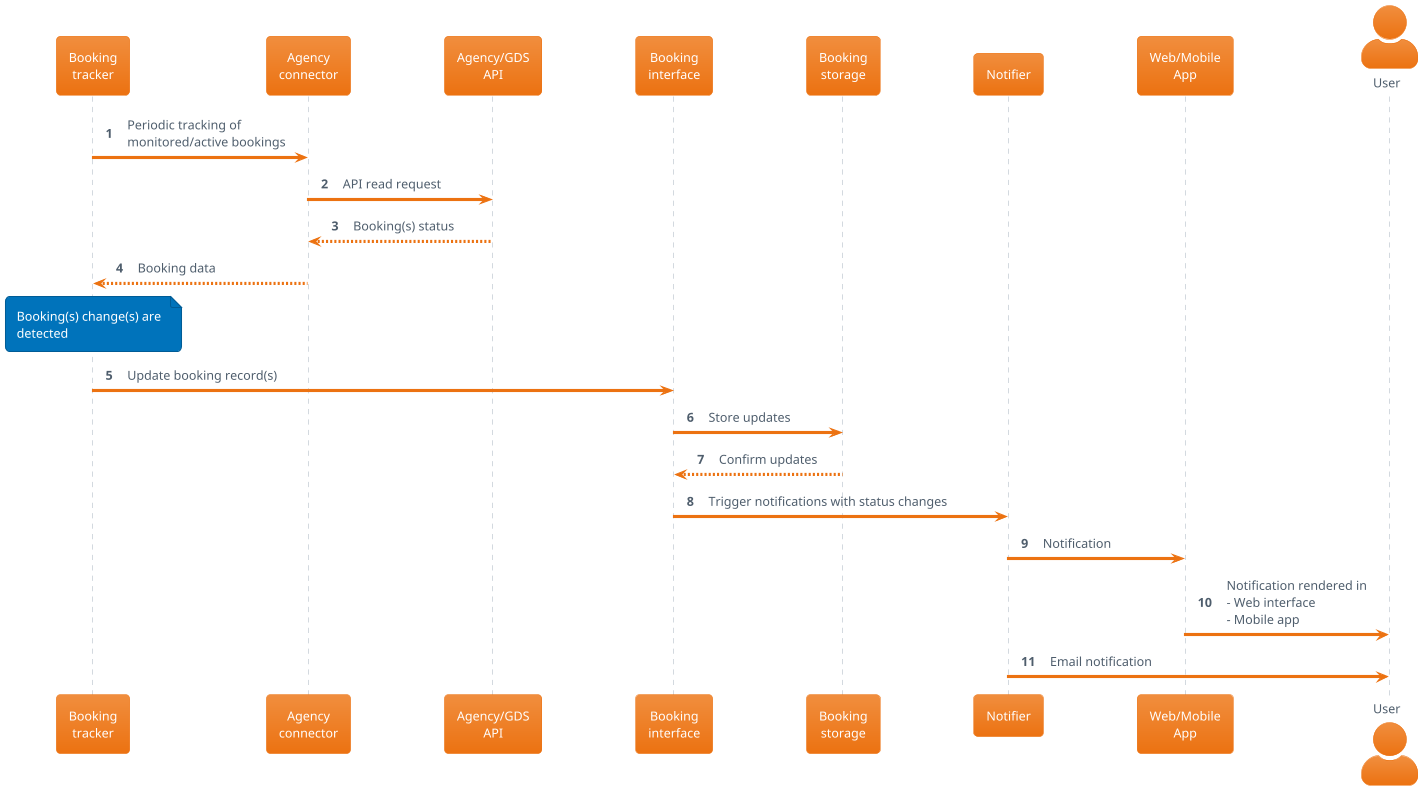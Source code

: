 @startuml agency_updates_booking_status
!theme aws-orange

skinparam BackgroundColor white
skinparam actorstyle awesome
autonumber 1

'participant "Mail\npoller" as mail_poller
'participant "Mail\nlistener" as mail_listener
'participant "Mail\nfilterer" as mail_filterer
'participant "GDS\nconnector" as gds_connector
'participant "Sharer" as sharer
'participant "Social Media\nconnector" as social_connector
'participant "Help\nGateway" as help_gateway
'participant "Data\nExporter" as data_exporter
'participant "Analytics\nGenerator" as analytics_generator
'participant "Analytics\nStorage" as analytics_storage
'participant "Analytics\nExporter" as analytics_exporter
'participant "Web" as web

participant "Booking\ntracker" as booking_tracker
participant "Agency\nconnector" as agency_connector
participant "Agency/GDS\nAPI" as agency
participant "Booking\ninterface" as booking_interface
participant "Booking\nstorage" as booking_storage
participant "Notifier" as notifier
participant "Web/Mobile\nApp" as app
actor "User" as user

booking_tracker -> agency_connector: Periodic tracking of\nmonitored/active bookings
agency_connector -> agency: API read request
return Booking(s) status
agency_connector --> booking_tracker: Booking data
note over booking_tracker
    Booking(s) change(s) are
    detected
end note
booking_tracker -> booking_interface: Update booking record(s)
booking_interface -> booking_storage: Store updates
return Confirm updates
booking_interface -> notifier: Trigger notifications with status changes
notifier -> app: Notification
app -> user: Notification rendered in\n- Web interface\n- Mobile app
notifier -> user: Email notification

@enduml
